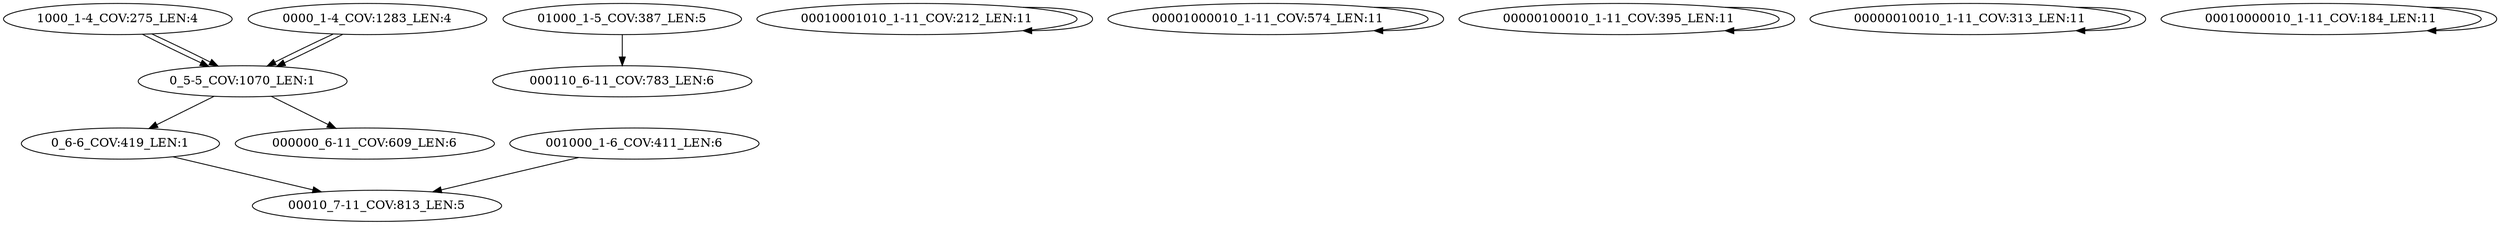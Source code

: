 digraph G {
    "1000_1-4_COV:275_LEN:4" -> "0_5-5_COV:1070_LEN:1";
    "1000_1-4_COV:275_LEN:4" -> "0_5-5_COV:1070_LEN:1";
    "01000_1-5_COV:387_LEN:5" -> "000110_6-11_COV:783_LEN:6";
    "00010001010_1-11_COV:212_LEN:11" -> "00010001010_1-11_COV:212_LEN:11";
    "0_5-5_COV:1070_LEN:1" -> "0_6-6_COV:419_LEN:1";
    "0_5-5_COV:1070_LEN:1" -> "000000_6-11_COV:609_LEN:6";
    "00001000010_1-11_COV:574_LEN:11" -> "00001000010_1-11_COV:574_LEN:11";
    "0000_1-4_COV:1283_LEN:4" -> "0_5-5_COV:1070_LEN:1";
    "0000_1-4_COV:1283_LEN:4" -> "0_5-5_COV:1070_LEN:1";
    "00000100010_1-11_COV:395_LEN:11" -> "00000100010_1-11_COV:395_LEN:11";
    "00000010010_1-11_COV:313_LEN:11" -> "00000010010_1-11_COV:313_LEN:11";
    "001000_1-6_COV:411_LEN:6" -> "00010_7-11_COV:813_LEN:5";
    "0_6-6_COV:419_LEN:1" -> "00010_7-11_COV:813_LEN:5";
    "00010000010_1-11_COV:184_LEN:11" -> "00010000010_1-11_COV:184_LEN:11";
}
